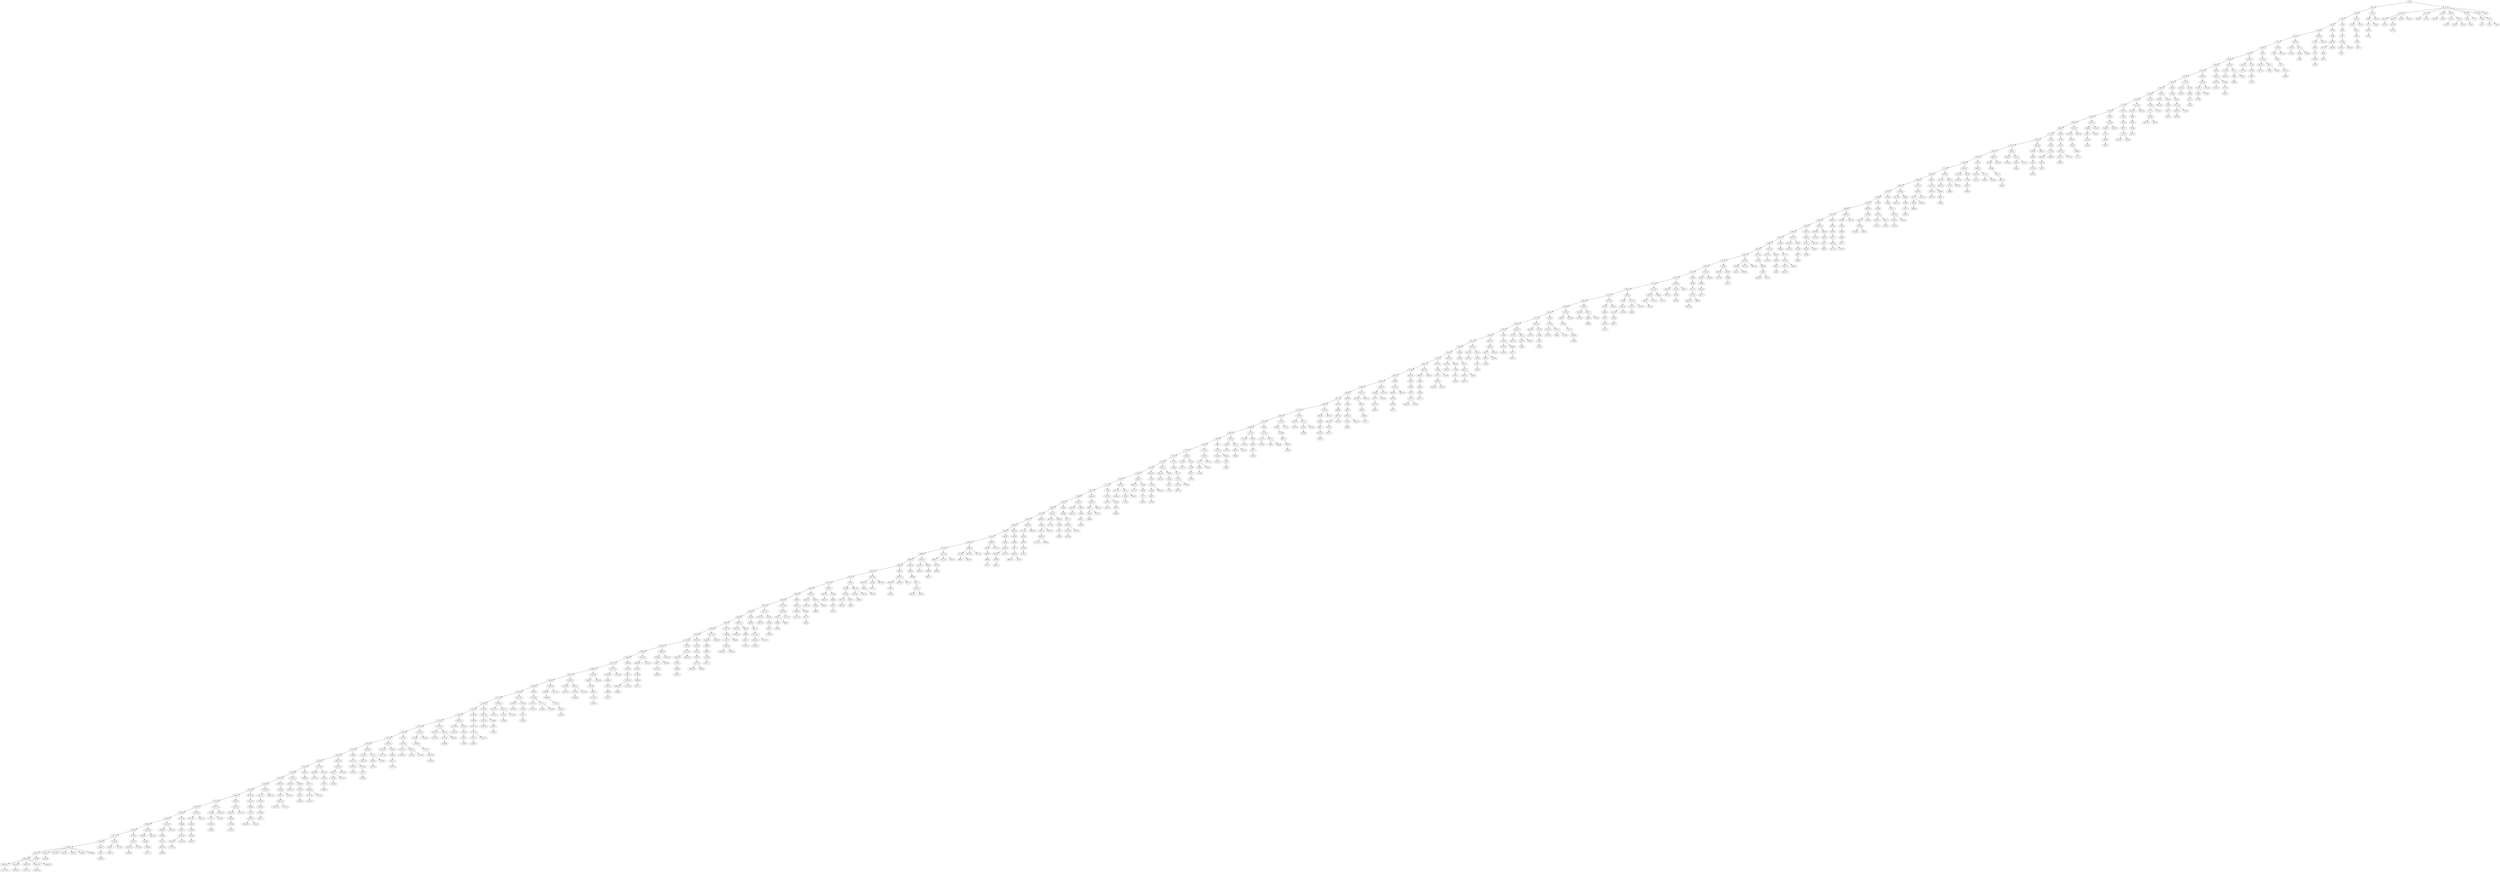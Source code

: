 digraph RadialTree {


	"1600.5:91"-> "1597.5:91";
	"1593.5:88"-> "1589.5:86";
	"1599.5:76"-> "1597.5:75";
	"1608.5:74"-> "1609.5:81";
	"1606.5:91"-> "1600.5:91";
	"1606.5:91"-> "1593.5:88";
	"1606.5:91"-> "1599.5:76";
	"1606.5:91"-> "1608.5:74";
	"1606.5:91"-> "1609.5:90";
	"1363:59"-> "1606.5:91";
	"1363:59"-> "1363:68";
	"1363:77"-> "1354:68";
	"1354:59"-> "1363:59";
	"1354:59"-> "1363:77";
	"1354:59"-> "1345:59";
	"1354:59"-> "1345:50";
	"1354:59"-> "1354:50";
	"1354:59"-> "1363:50";
	"1354:59"-> "1890:50";
	"1354:77"-> "1345:68";
	"1336:59"-> "1354:77";
	"1336:50"-> "1354:59";
	"1336:50"-> "1336:59";
	"1363:92"-> "1345:77";
	"1336:68"-> "1363:92";
	"1336:68"-> "1327:59";
	"1327:50"-> "1336:50";
	"1327:50"-> "1336:68";
	"1363:101"-> "1354:92";
	"1336:77"-> "1363:101";
	"1336:77"-> "1327:68";
	"1318:59"-> "1336:77";
	"1318:50"-> "1327:50";
	"1318:50"-> "1318:59";
	"1345:92"-> "1327:77";
	"1318:68"-> "1345:92";
	"1309:59"-> "1318:68";
	"1354:101"-> "1363:110";
	"1354:101"-> "1309:59";
	"1309:50"-> "1318:50";
	"1309:50"-> "1354:101";
	"1345:101"-> "1336:92";
	"1318:77"-> "1345:101";
	"1309:68"-> "1318:77";
	"1300:59"-> "1309:68";
	"1354:110"-> "1363:119";
	"1354:110"-> "1300:59";
	"1300:50"-> "1309:50";
	"1300:50"-> "1354:110";
	"1336:101"-> "1327:92";
	"1345:110"-> "1354:119";
	"1345:110"-> "1336:101";
	"1309:77"-> "1345:110";
	"1300:68"-> "1309:77";
	"1291:59"-> "1300:68";
	"1291:50"-> "1300:50";
	"1291:50"-> "1291:59";
	"1291:68"-> "1300:77";
	"1282:59"-> "1291:68";
	"1318:92"-> "1282:59";
	"1327:101"-> "1318:92";
	"1336:110"-> "1345:119";
	"1336:110"-> "1327:101";
	"1282:50"-> "1291:50";
	"1282:50"-> "1336:110";
	"1318:101"-> "1309:92";
	"1291:77"-> "1318:101";
	"1282:68"-> "1291:77";
	"1282:68"-> "1273:59";
	"1327:110"-> "1336:119";
	"1327:110"-> "1282:68";
	"1273:50"-> "1282:50";
	"1273:50"-> "1327:110";
	"1273:68"-> "1282:77";
	"1300:92"-> "1273:68";
	"1309:101"-> "1300:92";
	"1318:110"-> "1327:119";
	"1318:110"-> "1309:101";
	"1264:59"-> "1318:110";
	"1264:50"-> "1273:50";
	"1264:50"-> "1264:59";
	"1300:101"-> "1309:110";
	"1300:101"-> "1291:92";
	"1273:77"-> "1300:101";
	"1264:68"-> "1273:77";
	"1255:59"-> "1264:68";
	"1318:119"-> "1255:59";
	"1255:50"-> "1264:50";
	"1255:50"-> "1318:119";
	"1255:68"-> "1264:77";
	"1246:59"-> "1255:68";
	"1282:92"-> "1246:59";
	"1291:101"-> "1282:92";
	"1300:110"-> "1309:119";
	"1300:110"-> "1291:101";
	"1246:50"-> "1255:50";
	"1246:50"-> "1300:110";
	"1282:101"-> "1291:110";
	"1282:101"-> "1273:92";
	"1255:77"-> "1282:101";
	"1246:68"-> "1255:77";
	"1246:68"-> "1237:59";
	"1300:119"-> "1246:68";
	"1237:50"-> "1246:50";
	"1237:50"-> "1300:119";
	"1282:110"-> "1291:119";
	"1246:77"-> "1264:92";
	"1237:68"-> "1246:77";
	"1228:59"-> "1237:68";
	"1273:101"-> "1282:110";
	"1273:101"-> "1228:59";
	"1228:50"-> "1237:50";
	"1228:50"-> "1273:101";
	"1273:110"-> "1282:119";
	"1264:101"-> "1273:110";
	"1264:101"-> "1255:92";
	"1237:77"-> "1264:101";
	"1228:68"-> "1237:77";
	"1219:59"-> "1228:68";
	"1219:50"-> "1228:50";
	"1219:50"-> "1219:59";
	"1264:110"-> "1273:119";
	"1228:77"-> "1246:92";
	"1219:68"-> "1228:77";
	"1210:59"-> "1219:68";
	"1255:101"-> "1264:110";
	"1255:101"-> "1210:59";
	"1210:50"-> "1219:50";
	"1210:50"-> "1255:101";
	"1201:59"-> "1210:68";
	"1219:77"-> "1237:92";
	"1219:77"-> "1201:59";
	"1246:101"-> "1255:110";
	"1246:101"-> "1219:77";
	"1264:119"-> "1246:101";
	"1201:50"-> "1210:50";
	"1201:50"-> "1264:119";
	"1246:110"-> "1255:119";
	"1210:77"-> "1228:92";
	"1201:68"-> "1210:77";
	"1237:101"-> "1246:110";
	"1237:101"-> "1201:68";
	"1192:59"-> "1237:101";
	"1192:50"-> "1201:50";
	"1192:50"-> "1192:59";
	"1237:110"-> "1246:119";
	"1183:59"-> "1192:68";
	"1201:77"-> "1219:92";
	"1201:77"-> "1183:59";
	"1228:101"-> "1237:110";
	"1228:101"-> "1201:77";
	"1183:50"-> "1192:50";
	"1183:50"-> "1228:101";
	"1228:110"-> "1237:119";
	"1192:77"-> "1210:92";
	"1183:68"-> "1192:77";
	"1174:59"-> "1183:68";
	"1219:101"-> "1228:110";
	"1219:101"-> "1174:59";
	"1174:50"-> "1183:50";
	"1174:50"-> "1219:101";
	"1219:110"-> "1228:119";
	"1183:77"-> "1201:92";
	"1183:77"-> "1174:68";
	"1210:101"-> "1219:110";
	"1210:101"-> "1183:77";
	"1165:59"-> "1210:101";
	"1165:50"-> "1174:50";
	"1165:50"-> "1165:59";
	"1201:101"-> "1192:92";
	"1174:77"-> "1201:101";
	"1165:68"-> "1174:77";
	"1156:59"-> "1165:68";
	"1210:110"-> "1219:119";
	"1210:110"-> "1156:59";
	"1156:50"-> "1165:50";
	"1156:50"-> "1210:110";
	"1201:110"-> "1210:119";
	"1147:59"-> "1156:68";
	"1165:77"-> "1183:92";
	"1165:77"-> "1147:59";
	"1192:101"-> "1201:110";
	"1192:101"-> "1165:77";
	"1147:50"-> "1156:50";
	"1147:50"-> "1192:101";
	"1192:110"-> "1201:119";
	"1156:77"-> "1174:92";
	"1147:68"-> "1156:77";
	"1138:59"-> "1147:68";
	"1183:101"-> "1192:110";
	"1183:101"-> "1138:59";
	"1138:50"-> "1147:50";
	"1138:50"-> "1183:101";
	"1147:77"-> "1165:92";
	"1174:101"-> "1183:110";
	"1174:101"-> "1147:77";
	"1192:119"-> "1174:101";
	"1138:68"-> "1192:119";
	"1129:59"-> "1138:68";
	"1129:50"-> "1138:50";
	"1129:50"-> "1129:59";
	"1174:110"-> "1183:119";
	"1138:77"-> "1156:92";
	"1129:68"-> "1138:77";
	"1165:101"-> "1174:110";
	"1165:101"-> "1129:68";
	"1120:59"-> "1165:101";
	"1120:50"-> "1129:50";
	"1120:50"-> "1120:59";
	"1165:110"-> "1174:119";
	"1111:59"-> "1120:68";
	"1129:77"-> "1147:92";
	"1129:77"-> "1111:59";
	"1156:101"-> "1165:110";
	"1156:101"-> "1129:77";
	"1111:50"-> "1120:50";
	"1111:50"-> "1156:101";
	"1156:110"-> "1165:119";
	"1120:77"-> "1138:92";
	"1111:68"-> "1120:77";
	"1102:59"-> "1111:68";
	"1147:101"-> "1156:110";
	"1147:101"-> "1102:59";
	"1102:50"-> "1111:50";
	"1102:50"-> "1147:101";
	"1147:110"-> "1156:119";
	"1111:77"-> "1129:92";
	"1111:77"-> "1102:68";
	"1138:101"-> "1147:110";
	"1138:101"-> "1111:77";
	"1093:59"-> "1138:101";
	"1093:50"-> "1102:50";
	"1093:50"-> "1093:59";
	"1129:101"-> "1120:92";
	"1102:77"-> "1129:101";
	"1093:68"-> "1102:77";
	"1084:59"-> "1093:68";
	"1138:110"-> "1147:119";
	"1138:110"-> "1084:59";
	"1084:50"-> "1093:50";
	"1084:50"-> "1138:110";
	"1129:110"-> "1138:119";
	"1075:59"-> "1084:68";
	"1093:77"-> "1111:92";
	"1093:77"-> "1075:59";
	"1120:101"-> "1129:110";
	"1120:101"-> "1093:77";
	"1075:50"-> "1084:50";
	"1075:50"-> "1120:101";
	"1111:101"-> "1102:92";
	"1084:77"-> "1111:101";
	"1075:68"-> "1084:77";
	"1066:59"-> "1075:68";
	"1120:110"-> "1129:119";
	"1120:110"-> "1066:59";
	"1066:50"-> "1075:50";
	"1066:50"-> "1120:110";
	"1066:68"-> "1075:77";
	"1057:59"-> "1066:68";
	"1093:92"-> "1057:59";
	"1102:101"-> "1093:92";
	"1111:110"-> "1120:119";
	"1111:110"-> "1102:101";
	"1057:50"-> "1066:50";
	"1057:50"-> "1111:110";
	"1093:101"-> "1084:92";
	"1102:110"-> "1111:119";
	"1102:110"-> "1093:101";
	"1066:77"-> "1102:110";
	"1057:68"-> "1066:77";
	"1048:59"-> "1057:68";
	"1048:50"-> "1057:50";
	"1048:50"-> "1048:59";
	"1048:68"-> "1057:77";
	"1039:59"-> "1048:68";
	"1075:92"-> "1039:59";
	"1084:101"-> "1075:92";
	"1093:110"-> "1102:119";
	"1093:110"-> "1084:101";
	"1039:50"-> "1048:50";
	"1039:50"-> "1093:110";
	"1075:101"-> "1066:92";
	"1048:77"-> "1075:101";
	"1039:68"-> "1048:77";
	"1039:68"-> "1030:59";
	"1084:110"-> "1093:119";
	"1084:110"-> "1039:68";
	"1030:50"-> "1039:50";
	"1030:50"-> "1084:110";
	"1030:68"-> "1039:77";
	"1057:92"-> "1030:68";
	"1066:101"-> "1057:92";
	"1075:110"-> "1084:119";
	"1075:110"-> "1066:101";
	"1021:59"-> "1075:110";
	"1021:50"-> "1030:50";
	"1021:50"-> "1021:59";
	"1057:101"-> "1066:110";
	"1057:101"-> "1048:92";
	"1030:77"-> "1057:101";
	"1021:68"-> "1030:77";
	"1012:59"-> "1021:68";
	"1075:119"-> "1012:59";
	"1012:50"-> "1021:50";
	"1012:50"-> "1075:119";
	"1012:68"-> "1021:77";
	"1003:59"-> "1012:68";
	"1039:92"-> "1003:59";
	"1048:101"-> "1039:92";
	"1057:110"-> "1066:119";
	"1057:110"-> "1048:101";
	"1003:50"-> "1012:50";
	"1003:50"-> "1057:110";
	"1039:101"-> "1048:110";
	"1039:101"-> "1030:92";
	"1012:77"-> "1039:101";
	"1003:68"-> "1012:77";
	"1003:68"-> "994:59";
	"1057:119"-> "1003:68";
	"994:50"-> "1003:50";
	"994:50"-> "1057:119";
	"1039:110"-> "1048:119";
	"1003:77"-> "1021:92";
	"994:68"-> "1003:77";
	"985:59"-> "994:68";
	"1030:101"-> "1039:110";
	"1030:101"-> "985:59";
	"985:50"-> "994:50";
	"985:50"-> "1030:101";
	"1030:110"-> "1039:119";
	"1021:101"-> "1030:110";
	"1021:101"-> "1012:92";
	"994:77"-> "1021:101";
	"985:68"-> "994:77";
	"976:59"-> "985:68";
	"976:50"-> "985:50";
	"976:50"-> "976:59";
	"1021:110"-> "1030:119";
	"985:77"-> "1003:92";
	"976:68"-> "985:77";
	"967:59"-> "976:68";
	"1012:101"-> "1021:110";
	"1012:101"-> "967:59";
	"967:50"-> "976:50";
	"967:50"-> "1012:101";
	"958:59"-> "967:68";
	"976:77"-> "994:92";
	"976:77"-> "958:59";
	"1003:101"-> "1012:110";
	"1003:101"-> "976:77";
	"1021:119"-> "1003:101";
	"958:50"-> "967:50";
	"958:50"-> "1021:119";
	"1003:110"-> "1012:119";
	"967:77"-> "985:92";
	"958:68"-> "967:77";
	"994:101"-> "1003:110";
	"994:101"-> "958:68";
	"949:59"-> "994:101";
	"949:50"-> "958:50";
	"949:50"-> "949:59";
	"994:110"-> "1003:119";
	"940:59"-> "949:68";
	"958:77"-> "976:92";
	"958:77"-> "940:59";
	"985:101"-> "994:110";
	"985:101"-> "958:77";
	"940:50"-> "949:50";
	"940:50"-> "985:101";
	"985:110"-> "994:119";
	"949:77"-> "967:92";
	"940:68"-> "949:77";
	"931:59"-> "940:68";
	"976:101"-> "985:110";
	"976:101"-> "931:59";
	"931:50"-> "940:50";
	"931:50"-> "976:101";
	"976:110"-> "985:119";
	"940:77"-> "958:92";
	"967:101"-> "976:110";
	"967:101"-> "940:77";
	"931:68"-> "967:101";
	"958:101"-> "949:92";
	"967:110"-> "976:119";
	"967:110"-> "958:101";
	"922:59"-> "931:68";
	"922:59"-> "967:110";
	"922:50"-> "931:50";
	"922:50"-> "922:59";
	"940:92"-> "907:59";
	"949:101"-> "940:92";
	"922:68"-> "931:77";
	"958:110"-> "967:119";
	"958:110"-> "949:101";
	"958:110"-> "922:68";
	"907:50"-> "922:50";
	"907:50"-> "958:110";
	"931:92"-> "907:68";
	"940:101"-> "931:92";
	"949:110"-> "958:119";
	"949:110"-> "940:101";
	"949:110"-> "922:77";
	"898:59"-> "949:110";
	"898:50"-> "907:50";
	"898:50"-> "898:59";
	"931:101"-> "940:110";
	"931:101"-> "922:92";
	"907:77"-> "931:101";
	"898:68"-> "907:77";
	"889:59"-> "898:68";
	"949:119"-> "889:59";
	"889:50"-> "898:50";
	"889:50"-> "949:119";
	"931:110"-> "940:119";
	"889:68"-> "898:77";
	"880:59"-> "889:68";
	"922:101"-> "931:110";
	"922:101"-> "880:59";
	"880:50"-> "889:50";
	"880:50"-> "922:101";
	"871:59"-> "880:68";
	"889:77"-> "871:59";
	"922:110"-> "931:119";
	"922:110"-> "889:77";
	"922:110"-> "907:92";
	"871:50"-> "880:50";
	"871:50"-> "922:110";
	"871:68"-> "880:77";
	"871:68"-> "862:59";
	"898:92"-> "907:101";
	"898:92"-> "922:119";
	"898:92"-> "871:68";
	"862:50"-> "871:50";
	"862:50"-> "898:92";
	"889:92"-> "871:77";
	"862:68"-> "889:92";
	"853:59"-> "862:68";
	"898:101"-> "907:110";
	"898:101"-> "853:59";
	"853:50"-> "862:50";
	"853:50"-> "898:101";
	"880:92"-> "862:77";
	"889:101"-> "880:92";
	"898:110"-> "907:119";
	"898:110"-> "889:101";
	"853:68"-> "898:110";
	"844:59"-> "853:68";
	"844:50"-> "853:50";
	"844:50"-> "844:59";
	"880:101"-> "889:110";
	"880:101"-> "871:92";
	"853:77"-> "880:101";
	"844:68"-> "853:77";
	"835:59"-> "844:68";
	"898:119"-> "835:59";
	"835:50"-> "844:50";
	"835:50"-> "898:119";
	"835:68"-> "844:77";
	"826:59"-> "835:68";
	"862:92"-> "826:59";
	"871:101"-> "862:92";
	"880:110"-> "889:119";
	"880:110"-> "871:101";
	"826:50"-> "835:50";
	"826:50"-> "880:110";
	"862:101"-> "871:110";
	"862:101"-> "853:92";
	"835:77"-> "862:101";
	"826:68"-> "835:77";
	"826:68"-> "817:59";
	"880:119"-> "826:68";
	"817:50"-> "826:50";
	"817:50"-> "880:119";
	"862:110"-> "871:119";
	"826:77"-> "844:92";
	"817:68"-> "826:77";
	"808:59"-> "817:68";
	"853:101"-> "862:110";
	"853:101"-> "808:59";
	"808:50"-> "817:50";
	"808:50"-> "853:101";
	"853:110"-> "862:119";
	"844:101"-> "853:110";
	"844:101"-> "835:92";
	"817:77"-> "844:101";
	"808:68"-> "817:77";
	"799:59"-> "808:68";
	"799:50"-> "808:50";
	"799:50"-> "799:59";
	"844:110"-> "853:119";
	"808:77"-> "826:92";
	"799:68"-> "808:77";
	"790:59"-> "799:68";
	"835:101"-> "844:110";
	"835:101"-> "790:59";
	"790:50"-> "799:50";
	"790:50"-> "835:101";
	"781:59"-> "790:68";
	"799:77"-> "817:92";
	"799:77"-> "781:59";
	"826:101"-> "835:110";
	"826:101"-> "799:77";
	"844:119"-> "826:101";
	"781:50"-> "790:50";
	"781:50"-> "844:119";
	"826:110"-> "835:119";
	"790:77"-> "808:92";
	"781:68"-> "790:77";
	"817:101"-> "826:110";
	"817:101"-> "781:68";
	"772:59"-> "817:101";
	"772:50"-> "781:50";
	"772:50"-> "772:59";
	"817:110"-> "826:119";
	"763:59"-> "772:68";
	"781:77"-> "799:92";
	"781:77"-> "763:59";
	"808:101"-> "817:110";
	"808:101"-> "781:77";
	"763:50"-> "772:50";
	"763:50"-> "808:101";
	"808:110"-> "817:119";
	"772:77"-> "790:92";
	"763:68"-> "772:77";
	"754:59"-> "763:68";
	"799:101"-> "808:110";
	"799:101"-> "754:59";
	"754:50"-> "763:50";
	"754:50"-> "799:101";
	"763:77"-> "781:92";
	"754:68"-> "763:77";
	"790:101"-> "799:110";
	"790:101"-> "754:68";
	"745:59"-> "790:101";
	"808:119"-> "745:59";
	"745:50"-> "754:50";
	"745:50"-> "808:119";
	"790:110"-> "799:119";
	"754:77"-> "772:92";
	"745:68"-> "754:77";
	"736:59"-> "745:68";
	"781:101"-> "790:110";
	"781:101"-> "736:59";
	"736:50"-> "745:50";
	"736:50"-> "781:101";
	"781:110"-> "790:119";
	"772:101"-> "781:110";
	"772:101"-> "763:92";
	"745:77"-> "772:101";
	"736:68"-> "745:77";
	"727:59"-> "736:68";
	"727:50"-> "736:50";
	"727:50"-> "727:59";
	"772:110"-> "781:119";
	"736:77"-> "754:92";
	"727:68"-> "736:77";
	"718:59"-> "727:68";
	"763:101"-> "772:110";
	"763:101"-> "718:59";
	"718:50"-> "727:50";
	"718:50"-> "763:101";
	"709:59"-> "718:68";
	"727:77"-> "745:92";
	"727:77"-> "709:59";
	"754:101"-> "763:110";
	"754:101"-> "727:77";
	"772:119"-> "754:101";
	"709:50"-> "718:50";
	"709:50"-> "772:119";
	"754:110"-> "763:119";
	"718:77"-> "736:92";
	"709:68"-> "718:77";
	"745:101"-> "754:110";
	"745:101"-> "709:68";
	"700:59"-> "745:101";
	"700:50"-> "709:50";
	"700:50"-> "700:59";
	"745:110"-> "754:119";
	"691:59"-> "700:68";
	"709:77"-> "727:92";
	"709:77"-> "691:59";
	"736:101"-> "745:110";
	"736:101"-> "709:77";
	"691:50"-> "700:50";
	"691:50"-> "736:101";
	"736:110"-> "745:119";
	"700:77"-> "718:92";
	"691:68"-> "700:77";
	"682:59"-> "691:68";
	"727:101"-> "736:110";
	"727:101"-> "682:59";
	"682:50"-> "691:50";
	"682:50"-> "727:101";
	"727:110"-> "736:119";
	"691:77"-> "709:92";
	"691:77"-> "682:68";
	"718:101"-> "727:110";
	"718:101"-> "691:77";
	"673:59"-> "718:101";
	"673:50"-> "682:50";
	"673:50"-> "673:59";
	"709:101"-> "700:92";
	"682:77"-> "709:101";
	"673:68"-> "682:77";
	"664:59"-> "673:68";
	"718:110"-> "727:119";
	"718:110"-> "664:59";
	"664:50"-> "673:50";
	"664:50"-> "718:110";
	"709:110"-> "718:119";
	"655:59"-> "664:68";
	"673:77"-> "691:92";
	"673:77"-> "655:59";
	"700:101"-> "709:110";
	"700:101"-> "673:77";
	"655:50"-> "664:50";
	"655:50"-> "700:101";
	"691:101"-> "682:92";
	"664:77"-> "691:101";
	"655:68"-> "664:77";
	"646:59"-> "655:68";
	"700:110"-> "709:119";
	"700:110"-> "646:59";
	"646:50"-> "655:50";
	"646:50"-> "700:110";
	"673:92"-> "655:77";
	"682:101"-> "673:92";
	"691:110"-> "700:119";
	"691:110"-> "682:101";
	"646:68"-> "691:110";
	"637:59"-> "646:68";
	"637:50"-> "646:50";
	"637:50"-> "637:59";
	"673:101"-> "664:92";
	"682:110"-> "691:119";
	"682:110"-> "673:101";
	"646:77"-> "682:110";
	"637:68"-> "646:77";
	"628:59"-> "637:68";
	"628:50"-> "637:50";
	"628:50"-> "628:59";
	"628:68"-> "637:77";
	"619:59"-> "628:68";
	"655:92"-> "619:59";
	"664:101"-> "655:92";
	"673:110"-> "682:119";
	"673:110"-> "664:101";
	"619:50"-> "628:50";
	"619:50"-> "673:110";
	"655:101"-> "646:92";
	"628:77"-> "655:101";
	"619:68"-> "628:77";
	"619:68"-> "610:59";
	"664:110"-> "673:119";
	"664:110"-> "619:68";
	"610:50"-> "619:50";
	"610:50"-> "664:110";
	"610:68"-> "619:77";
	"637:92"-> "610:68";
	"646:101"-> "637:92";
	"655:110"-> "664:119";
	"655:110"-> "646:101";
	"601:59"-> "655:110";
	"601:50"-> "610:50";
	"601:50"-> "601:59";
	"637:101"-> "646:110";
	"637:101"-> "628:92";
	"610:77"-> "637:101";
	"601:68"-> "610:77";
	"592:59"-> "601:68";
	"655:119"-> "592:59";
	"592:50"-> "601:50";
	"592:50"-> "655:119";
	"592:68"-> "601:77";
	"583:59"-> "592:68";
	"619:92"-> "583:59";
	"628:101"-> "619:92";
	"637:110"-> "646:119";
	"637:110"-> "628:101";
	"583:50"-> "592:50";
	"583:50"-> "637:110";
	"619:101"-> "628:110";
	"619:101"-> "610:92";
	"592:77"-> "619:101";
	"583:68"-> "592:77";
	"583:68"-> "574:59";
	"637:119"-> "583:68";
	"574:50"-> "583:50";
	"574:50"-> "637:119";
	"619:110"-> "628:119";
	"583:77"-> "601:92";
	"574:68"-> "583:77";
	"565:59"-> "574:68";
	"610:101"-> "619:110";
	"610:101"-> "565:59";
	"565:50"-> "574:50";
	"565:50"-> "610:101";
	"610:110"-> "619:119";
	"601:101"-> "610:110";
	"601:101"-> "592:92";
	"574:77"-> "601:101";
	"565:68"-> "574:77";
	"556:59"-> "565:68";
	"556:50"-> "565:50";
	"556:50"-> "556:59";
	"601:110"-> "610:119";
	"565:77"-> "583:92";
	"556:68"-> "565:77";
	"547:59"-> "556:68";
	"592:101"-> "601:110";
	"592:101"-> "547:59";
	"547:50"-> "556:50";
	"547:50"-> "592:101";
	"538:59"-> "547:68";
	"556:77"-> "574:92";
	"556:77"-> "538:59";
	"583:101"-> "592:110";
	"583:101"-> "556:77";
	"601:119"-> "583:101";
	"538:50"-> "547:50";
	"538:50"-> "601:119";
	"583:110"-> "592:119";
	"547:77"-> "565:92";
	"538:68"-> "547:77";
	"574:101"-> "583:110";
	"574:101"-> "538:68";
	"529:59"-> "574:101";
	"529:50"-> "538:50";
	"529:50"-> "529:59";
	"574:110"-> "583:119";
	"520:59"-> "529:68";
	"538:77"-> "556:92";
	"538:77"-> "520:59";
	"565:101"-> "574:110";
	"565:101"-> "538:77";
	"520:50"-> "529:50";
	"520:50"-> "565:101";
	"565:110"-> "574:119";
	"529:77"-> "547:92";
	"520:68"-> "529:77";
	"511:59"-> "520:68";
	"556:101"-> "565:110";
	"556:101"-> "511:59";
	"511:50"-> "520:50";
	"511:50"-> "556:101";
	"556:110"-> "565:119";
	"520:77"-> "538:92";
	"520:77"-> "511:68";
	"547:101"-> "556:110";
	"547:101"-> "520:77";
	"502:59"-> "547:101";
	"502:50"-> "511:50";
	"502:50"-> "502:59";
	"538:101"-> "529:92";
	"511:77"-> "538:101";
	"502:68"-> "511:77";
	"493:59"-> "502:68";
	"547:110"-> "556:119";
	"547:110"-> "493:59";
	"493:50"-> "502:50";
	"493:50"-> "547:110";
	"538:110"-> "547:119";
	"484:59"-> "493:68";
	"502:77"-> "520:92";
	"502:77"-> "484:59";
	"529:101"-> "538:110";
	"529:101"-> "502:77";
	"484:50"-> "493:50";
	"484:50"-> "529:101";
	"520:101"-> "511:92";
	"493:77"-> "520:101";
	"484:68"-> "493:77";
	"475:59"-> "484:68";
	"529:110"-> "538:119";
	"529:110"-> "475:59";
	"475:50"-> "484:50";
	"475:50"-> "529:110";
	"502:92"-> "484:77";
	"511:101"-> "502:92";
	"520:110"-> "529:119";
	"520:110"-> "511:101";
	"475:68"-> "520:110";
	"502:101"-> "493:92";
	"511:110"-> "520:119";
	"511:110"-> "502:101";
	"466:59"-> "475:68";
	"466:59"-> "511:110";
	"466:50"-> "475:50";
	"466:50"-> "466:59";
	"484:92"-> "451:59";
	"493:101"-> "502:110";
	"493:101"-> "484:92";
	"466:68"-> "475:77";
	"511:119"-> "493:101";
	"511:119"-> "466:68";
	"451:50"-> "466:50";
	"451:50"-> "511:119";
	"493:110"-> "502:119";
	"451:68"-> "475:92";
	"442:59"-> "451:68";
	"484:101"-> "493:110";
	"484:101"-> "442:59";
	"484:101"-> "466:77";
	"442:50"-> "451:50";
	"442:50"-> "484:101";
	"484:110"-> "493:119";
	"475:101"-> "484:110";
	"475:101"-> "466:92";
	"451:77"-> "475:101";
	"442:68"-> "451:77";
	"433:59"-> "442:68";
	"433:50"-> "442:50";
	"433:50"-> "433:59";
	"466:101"-> "442:77";
	"433:68"-> "466:101";
	"424:59"-> "433:68";
	"475:110"-> "484:119";
	"475:110"-> "424:59";
	"424:50"-> "433:50";
	"424:50"-> "475:110";
	"466:110"-> "475:119";
	"424:68"-> "433:77";
	"415:59"-> "424:68";
	"451:92"-> "466:110";
	"451:92"-> "415:59";
	"415:50"-> "424:50";
	"415:50"-> "451:92";
	"415:68"-> "424:77";
	"415:68"-> "406:59";
	"442:92"-> "451:101";
	"442:92"-> "466:119";
	"442:92"-> "415:68";
	"406:50"-> "415:50";
	"406:50"-> "442:92";
	"433:92"-> "442:101";
	"433:92"-> "415:77";
	"406:68"-> "433:92";
	"397:59"-> "406:68";
	"451:110"-> "397:59";
	"397:50"-> "406:50";
	"397:50"-> "451:110";
	"442:110"-> "451:119";
	"406:77"-> "424:92";
	"397:68"-> "406:77";
	"388:59"-> "397:68";
	"433:101"-> "442:110";
	"433:101"-> "388:59";
	"388:50"-> "397:50";
	"388:50"-> "433:101";
	"433:110"-> "442:119";
	"424:101"-> "433:110";
	"424:101"-> "415:92";
	"397:77"-> "424:101";
	"388:68"-> "397:77";
	"379:59"-> "388:68";
	"379:50"-> "388:50";
	"379:50"-> "379:59";
	"424:110"-> "433:119";
	"388:77"-> "406:92";
	"379:68"-> "388:77";
	"370:59"-> "379:68";
	"415:101"-> "424:110";
	"415:101"-> "370:59";
	"370:50"-> "379:50";
	"370:50"-> "415:101";
	"361:59"-> "370:68";
	"379:77"-> "397:92";
	"379:77"-> "361:59";
	"406:101"-> "415:110";
	"406:101"-> "379:77";
	"424:119"-> "406:101";
	"361:50"-> "370:50";
	"361:50"-> "424:119";
	"406:110"-> "415:119";
	"370:77"-> "388:92";
	"361:68"-> "370:77";
	"352:59"-> "361:68";
	"397:101"-> "406:110";
	"397:101"-> "352:59";
	"352:50"-> "361:50";
	"352:50"-> "397:101";
	"388:101"-> "397:110";
	"388:101"-> "379:92";
	"361:77"-> "388:101";
	"352:68"-> "361:77";
	"343:59"-> "352:68";
	"406:119"-> "343:59";
	"343:50"-> "352:50";
	"343:50"-> "406:119";
	"343:68"-> "352:77";
	"334:59"-> "343:68";
	"370:92"-> "334:59";
	"379:101"-> "370:92";
	"388:110"-> "397:119";
	"388:110"-> "379:101";
	"334:50"-> "343:50";
	"334:50"-> "388:110";
	"370:101"-> "379:110";
	"370:101"-> "361:92";
	"343:77"-> "370:101";
	"334:68"-> "343:77";
	"334:68"-> "325:59";
	"388:119"-> "334:68";
	"325:50"-> "334:50";
	"325:50"-> "388:119";
	"370:110"-> "379:119";
	"334:77"-> "352:92";
	"361:101"-> "370:110";
	"361:101"-> "334:77";
	"325:68"-> "361:101";
	"316:59"-> "325:68";
	"316:50"-> "325:50";
	"316:50"-> "316:59";
	"361:110"-> "370:119";
	"352:101"-> "361:110";
	"352:101"-> "343:92";
	"325:77"-> "352:101";
	"316:68"-> "325:77";
	"307:59"-> "316:68";
	"307:50"-> "316:50";
	"307:50"-> "307:59";
	"352:110"-> "361:119";
	"316:77"-> "334:92";
	"307:68"-> "316:77";
	"298:59"-> "307:68";
	"343:101"-> "352:110";
	"343:101"-> "298:59";
	"298:50"-> "307:50";
	"298:50"-> "343:101";
	"289:59"-> "298:68";
	"307:77"-> "325:92";
	"307:77"-> "289:59";
	"334:101"-> "343:110";
	"334:101"-> "307:77";
	"352:119"-> "334:101";
	"289:50"-> "298:50";
	"289:50"-> "352:119";
	"334:110"-> "343:119";
	"298:77"-> "316:92";
	"289:68"-> "298:77";
	"325:101"-> "334:110";
	"325:101"-> "289:68";
	"280:59"-> "325:101";
	"280:50"-> "289:50";
	"280:50"-> "280:59";
	"325:110"-> "334:119";
	"271:59"-> "280:68";
	"289:77"-> "307:92";
	"289:77"-> "271:59";
	"316:101"-> "325:110";
	"316:101"-> "289:77";
	"271:50"-> "280:50";
	"271:50"-> "316:101";
	"316:110"-> "325:119";
	"280:77"-> "298:92";
	"271:68"-> "280:77";
	"262:59"-> "271:68";
	"307:101"-> "316:110";
	"307:101"-> "262:59";
	"262:50"-> "271:50";
	"262:50"-> "307:101";
	"307:110"-> "316:119";
	"271:77"-> "289:92";
	"271:77"-> "262:68";
	"298:101"-> "307:110";
	"298:101"-> "271:77";
	"253:59"-> "298:101";
	"253:50"-> "262:50";
	"253:50"-> "253:59";
	"289:101"-> "280:92";
	"262:77"-> "289:101";
	"253:68"-> "262:77";
	"244:59"-> "253:68";
	"298:110"-> "307:119";
	"298:110"-> "244:59";
	"244:50"-> "253:50";
	"244:50"-> "298:110";
	"289:110"-> "298:119";
	"235:59"-> "244:68";
	"253:77"-> "271:92";
	"253:77"-> "235:59";
	"280:101"-> "289:110";
	"280:101"-> "253:77";
	"235:50"-> "244:50";
	"235:50"-> "280:101";
	"271:101"-> "262:92";
	"244:77"-> "271:101";
	"235:68"-> "244:77";
	"226:59"-> "235:68";
	"280:110"-> "289:119";
	"280:110"-> "226:59";
	"226:50"-> "235:50";
	"226:50"-> "280:110";
	"253:92"-> "235:77";
	"262:101"-> "253:92";
	"271:110"-> "280:119";
	"271:110"-> "262:101";
	"226:68"-> "271:110";
	"217:59"-> "226:68";
	"217:50"-> "226:50";
	"217:50"-> "217:59";
	"253:101"-> "244:92";
	"262:110"-> "271:119";
	"262:110"-> "253:101";
	"226:77"-> "262:110";
	"217:68"-> "226:77";
	"208:59"-> "217:68";
	"208:50"-> "217:50";
	"208:50"-> "208:59";
	"208:68"-> "217:77";
	"199:59"-> "208:68";
	"235:92"-> "199:59";
	"244:101"-> "235:92";
	"253:110"-> "262:119";
	"253:110"-> "244:101";
	"199:50"-> "208:50";
	"199:50"-> "253:110";
	"235:101"-> "226:92";
	"208:77"-> "235:101";
	"199:68"-> "208:77";
	"199:68"-> "190:59";
	"244:110"-> "253:119";
	"244:110"-> "199:68";
	"190:50"-> "199:50";
	"190:50"-> "244:110";
	"190:68"-> "199:77";
	"217:92"-> "190:68";
	"226:101"-> "217:92";
	"235:110"-> "244:119";
	"235:110"-> "226:101";
	"181:59"-> "235:110";
	"181:50"-> "190:50";
	"181:50"-> "181:59";
	"217:101"-> "226:110";
	"217:101"-> "208:92";
	"190:77"-> "217:101";
	"181:68"-> "190:77";
	"172:59"-> "181:68";
	"235:119"-> "172:59";
	"172:50"-> "181:50";
	"172:50"-> "235:119";
	"172:68"-> "181:77";
	"163:59"-> "172:68";
	"199:92"-> "163:59";
	"208:101"-> "199:92";
	"217:110"-> "226:119";
	"217:110"-> "208:101";
	"163:50"-> "172:50";
	"163:50"-> "217:110";
	"199:101"-> "208:110";
	"199:101"-> "190:92";
	"172:77"-> "199:101";
	"163:68"-> "172:77";
	"163:68"-> "154:59";
	"217:119"-> "163:68";
	"154:50"-> "163:50";
	"154:50"-> "217:119";
	"199:110"-> "208:119";
	"163:77"-> "181:92";
	"154:68"-> "163:77";
	"145:59"-> "154:68";
	"190:101"-> "199:110";
	"190:101"-> "145:59";
	"145:50"-> "154:50";
	"145:50"-> "190:101";
	"190:110"-> "199:119";
	"181:101"-> "190:110";
	"181:101"-> "172:92";
	"154:77"-> "181:101";
	"145:68"-> "154:77";
	"136:59"-> "145:68";
	"136:50"-> "145:50";
	"136:50"-> "136:59";
	"181:110"-> "190:119";
	"145:77"-> "163:92";
	"136:68"-> "145:77";
	"127:59"-> "136:68";
	"172:101"-> "181:110";
	"172:101"-> "127:59";
	"127:50"-> "136:50";
	"127:50"-> "172:101";
	"118:59"-> "127:68";
	"136:77"-> "154:92";
	"136:77"-> "118:59";
	"163:101"-> "172:110";
	"163:101"-> "136:77";
	"181:119"-> "163:101";
	"118:50"-> "127:50";
	"118:50"-> "181:119";
	"163:110"-> "172:119";
	"127:77"-> "145:92";
	"118:68"-> "127:77";
	"154:101"-> "163:110";
	"154:101"-> "118:68";
	"109:59"-> "154:101";
	"109:50"-> "118:50";
	"109:50"-> "109:59";
	"154:110"-> "163:119";
	"100:59"-> "109:68";
	"118:77"-> "136:92";
	"118:77"-> "100:59";
	"145:101"-> "154:110";
	"145:101"-> "118:77";
	"100:50"-> "109:50";
	"100:50"-> "145:101";
	"145:110"-> "154:119";
	"109:77"-> "127:92";
	"100:68"-> "109:77";
	"91:59"-> "100:68";
	"136:101"-> "145:110";
	"136:101"-> "91:59";
	"91:50"-> "100:50";
	"91:50"-> "136:101";
	"136:110"-> "145:119";
	"100:77"-> "118:92";
	"100:77"-> "91:68";
	"127:101"-> "136:110";
	"127:101"-> "100:77";
	"82:59"-> "127:101";
	"82:50"-> "91:50";
	"82:50"-> "82:59";
	"118:101"-> "109:92";
	"91:77"-> "118:101";
	"82:68"-> "91:77";
	"73:59"-> "82:68";
	"127:110"-> "136:119";
	"127:110"-> "73:59";
	"73:50"-> "82:50";
	"73:50"-> "127:110";
	"118:110"-> "127:119";
	"64:59"-> "73:68";
	"82:77"-> "100:92";
	"82:77"-> "64:59";
	"109:101"-> "118:110";
	"109:101"-> "82:77";
	"64:50"-> "73:50";
	"64:50"-> "109:101";
	"100:101"-> "91:92";
	"73:77"-> "100:101";
	"64:68"-> "73:77";
	"55:59"-> "64:68";
	"109:110"-> "118:119";
	"109:110"-> "55:59";
	"55:50"-> "64:50";
	"55:50"-> "109:110";
	"82:92"-> "64:77";
	"91:101"-> "82:92";
	"100:110"-> "109:119";
	"100:110"-> "91:101";
	"55:68"-> "100:110";
	"46:59"-> "55:68";
	"46:50"-> "55:50";
	"46:50"-> "46:59";
	"82:101"-> "73:92";
	"91:110"-> "100:119";
	"91:110"-> "82:101";
	"55:77"-> "91:110";
	"46:68"-> "55:77";
	"37:59"-> "46:68";
	"37:50"-> "46:50";
	"37:50"-> "37:59";
	"37:68"-> "46:77";
	"28:59"-> "37:68";
	"64:92"-> "28:59";
	"73:101"-> "64:92";
	"82:110"-> "91:119";
	"82:110"-> "73:101";
	"28:50"-> "37:50";
	"28:50"-> "82:110";
	"64:101"-> "55:92";
	"37:77"-> "64:101";
	"28:68"-> "37:77";
	"28:68"-> "19:59";
	"73:110"-> "82:119";
	"73:110"-> "28:68";
	"19:50"-> "28:50";
	"19:50"-> "73:110";
	"64:119"-> "73:119";
	"55:110"-> "55:101";
	"46:101"-> "55:110";
	"55:119"-> "64:119";
	"55:119"-> "46:110";
	"55:119"-> "46:101";
	"55:119"-> "64:110";
	"37:110"-> "46:119";
	"37:110"-> "37:119";
	"19:119"-> "28:119";
	"19:119"-> "28:110";
	"10:119"-> "19:110";
	"10:110"-> "10:101";
	"10:110"-> "19:101";
	"28:101"-> "10:119";
	"28:101"-> "10:110";
	"19:92"-> "28:92";
	"10:92"-> "19:92";
	"10:92"-> "10:77";
	"19:68"-> "28:77";
	"19:77"-> "37:92";
	"19:77"-> "10:68";
	"10:59"-> "19:68";
	"10:59"-> "19:77";
	"37:101"-> "55:119";
	"37:101"-> "37:110";
	"37:101"-> "19:119";
	"37:101"-> "28:101";
	"37:101"-> "10:92";
	"37:101"-> "10:59";
	"37:101"-> "46:92";
	"10:50"-> "19:50";
	"10:50"-> "37:101";
}